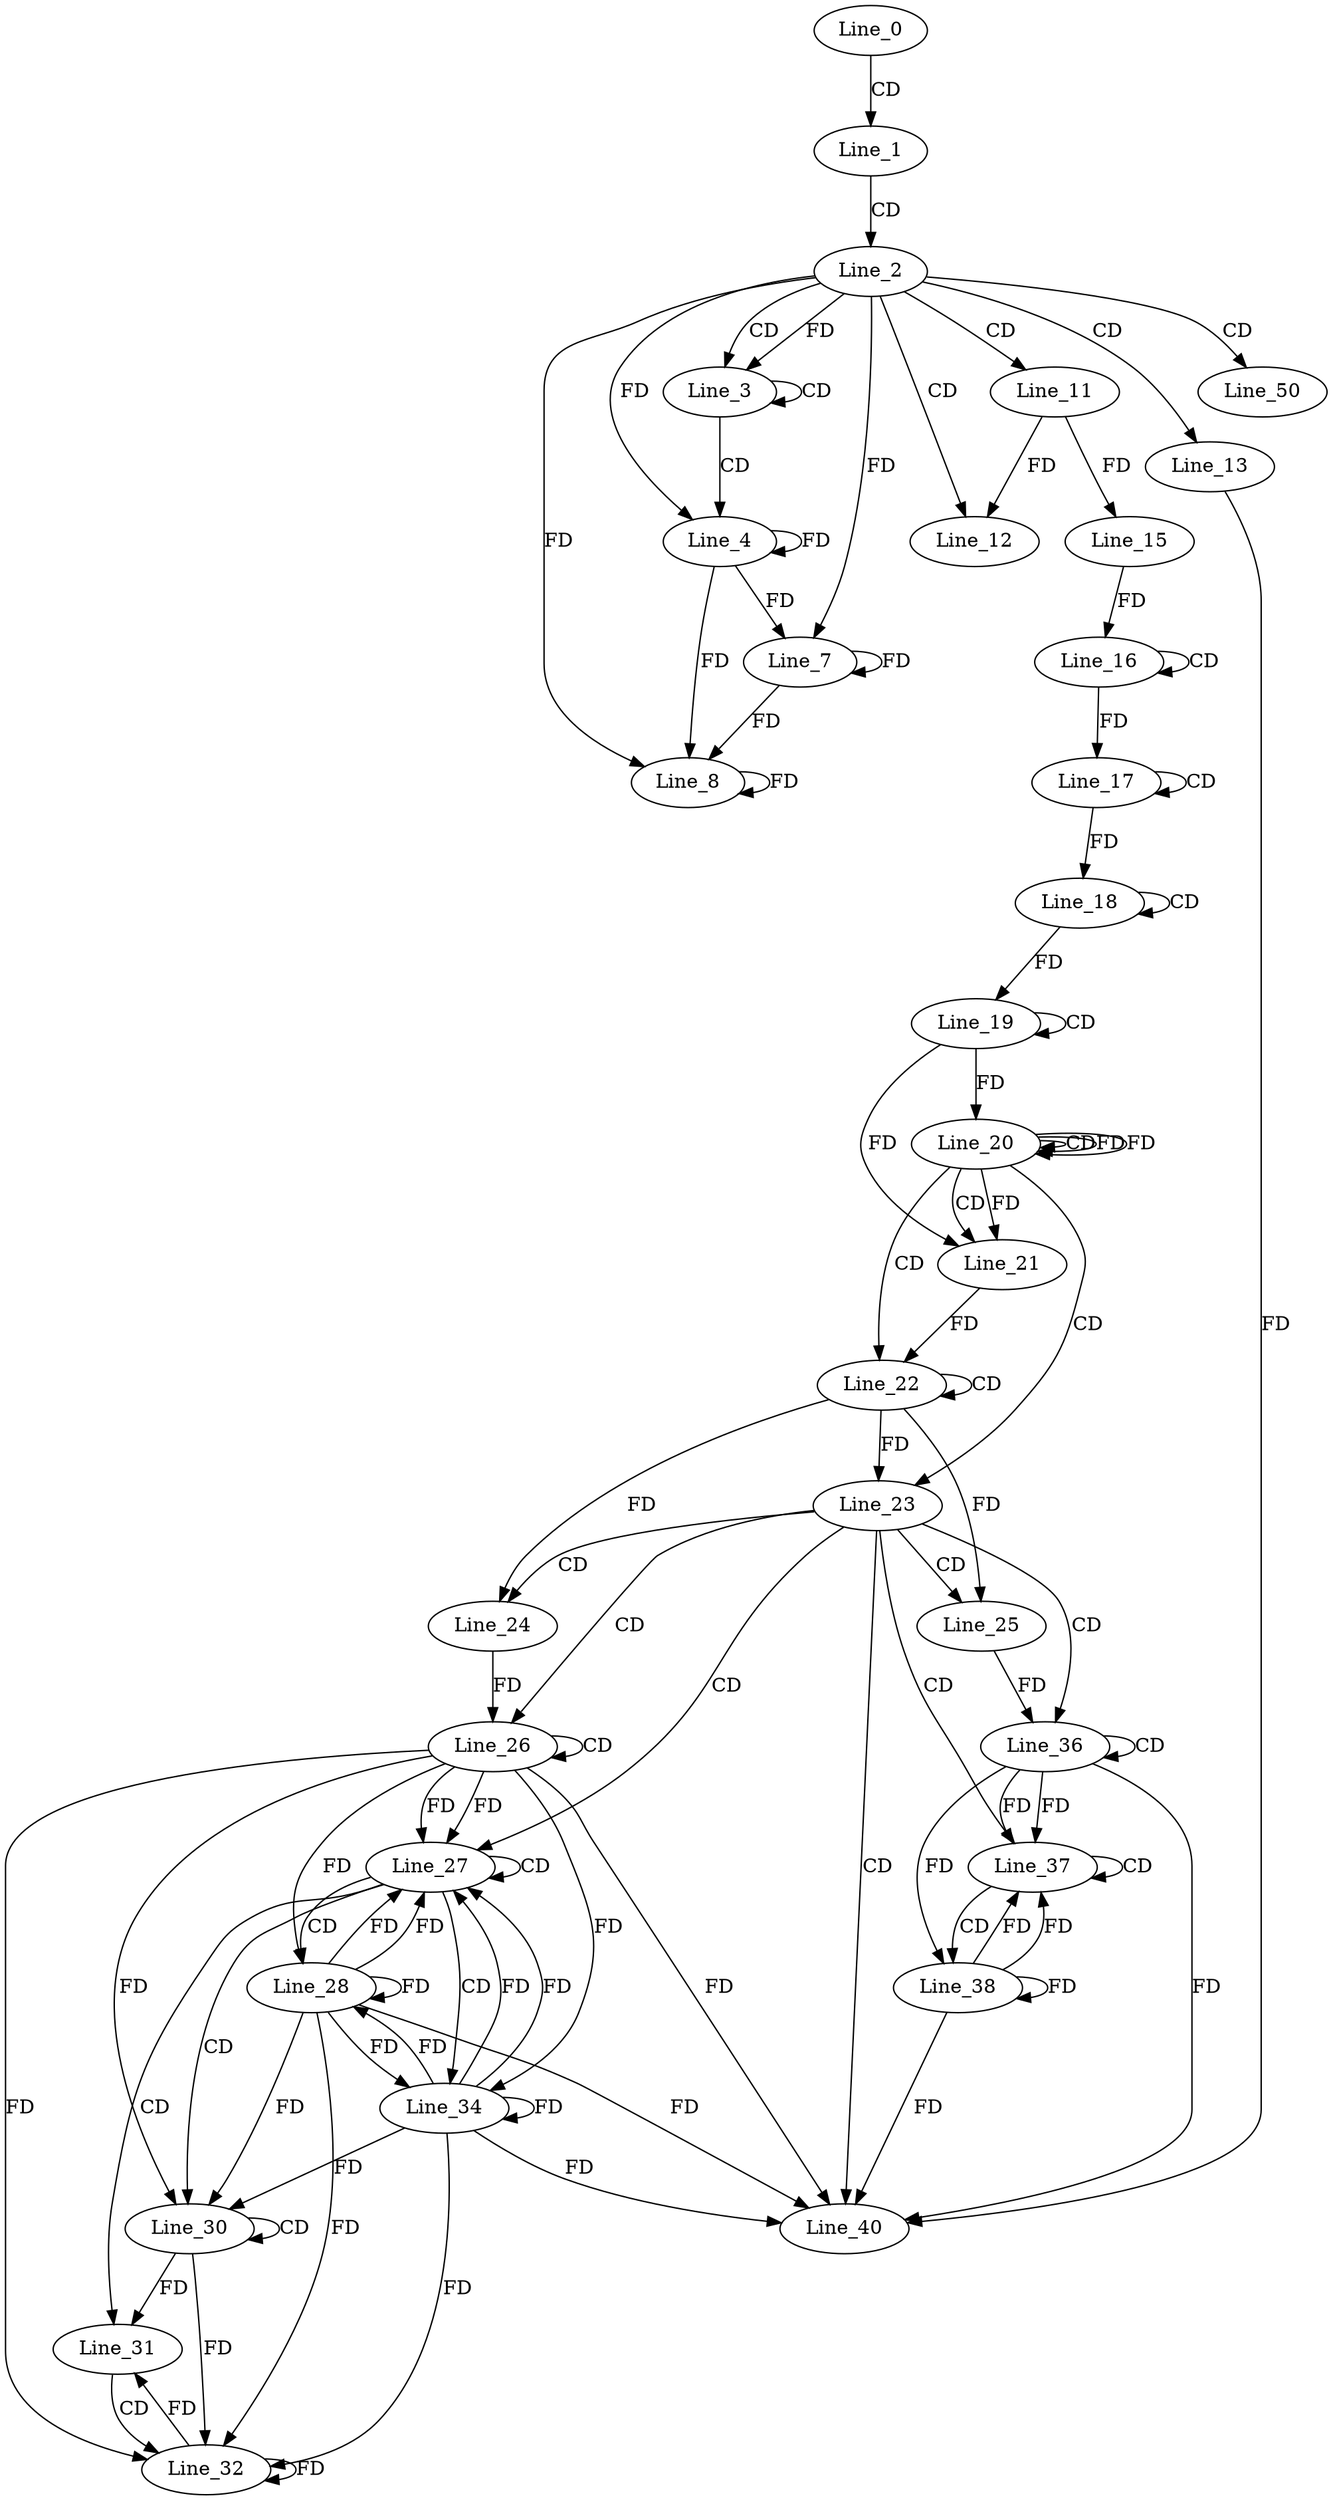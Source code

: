 digraph G {
  Line_0;
  Line_1;
  Line_2;
  Line_3;
  Line_3;
  Line_4;
  Line_4;
  Line_7;
  Line_7;
  Line_8;
  Line_8;
  Line_11;
  Line_12;
  Line_13;
  Line_15;
  Line_16;
  Line_16;
  Line_15;
  Line_17;
  Line_17;
  Line_18;
  Line_18;
  Line_19;
  Line_19;
  Line_20;
  Line_20;
  Line_20;
  Line_20;
  Line_21;
  Line_21;
  Line_22;
  Line_22;
  Line_23;
  Line_23;
  Line_24;
  Line_24;
  Line_25;
  Line_25;
  Line_26;
  Line_26;
  Line_26;
  Line_27;
  Line_27;
  Line_28;
  Line_28;
  Line_30;
  Line_30;
  Line_31;
  Line_32;
  Line_32;
  Line_34;
  Line_34;
  Line_36;
  Line_36;
  Line_36;
  Line_37;
  Line_37;
  Line_38;
  Line_38;
  Line_38;
  Line_40;
  Line_50;
  Line_0 -> Line_1 [ label="CD" ];
  Line_1 -> Line_2 [ label="CD" ];
  Line_2 -> Line_3 [ label="CD" ];
  Line_3 -> Line_3 [ label="CD" ];
  Line_2 -> Line_3 [ label="FD" ];
  Line_3 -> Line_4 [ label="CD" ];
  Line_2 -> Line_4 [ label="FD" ];
  Line_4 -> Line_4 [ label="FD" ];
  Line_2 -> Line_7 [ label="FD" ];
  Line_4 -> Line_7 [ label="FD" ];
  Line_7 -> Line_7 [ label="FD" ];
  Line_2 -> Line_8 [ label="FD" ];
  Line_4 -> Line_8 [ label="FD" ];
  Line_7 -> Line_8 [ label="FD" ];
  Line_8 -> Line_8 [ label="FD" ];
  Line_2 -> Line_11 [ label="CD" ];
  Line_2 -> Line_12 [ label="CD" ];
  Line_11 -> Line_12 [ label="FD" ];
  Line_2 -> Line_13 [ label="CD" ];
  Line_11 -> Line_15 [ label="FD" ];
  Line_16 -> Line_16 [ label="CD" ];
  Line_15 -> Line_16 [ label="FD" ];
  Line_17 -> Line_17 [ label="CD" ];
  Line_16 -> Line_17 [ label="FD" ];
  Line_18 -> Line_18 [ label="CD" ];
  Line_17 -> Line_18 [ label="FD" ];
  Line_19 -> Line_19 [ label="CD" ];
  Line_18 -> Line_19 [ label="FD" ];
  Line_20 -> Line_20 [ label="CD" ];
  Line_19 -> Line_20 [ label="FD" ];
  Line_20 -> Line_20 [ label="FD" ];
  Line_20 -> Line_21 [ label="CD" ];
  Line_19 -> Line_21 [ label="FD" ];
  Line_20 -> Line_21 [ label="FD" ];
  Line_20 -> Line_22 [ label="CD" ];
  Line_22 -> Line_22 [ label="CD" ];
  Line_21 -> Line_22 [ label="FD" ];
  Line_20 -> Line_23 [ label="CD" ];
  Line_22 -> Line_23 [ label="FD" ];
  Line_23 -> Line_24 [ label="CD" ];
  Line_22 -> Line_24 [ label="FD" ];
  Line_23 -> Line_25 [ label="CD" ];
  Line_22 -> Line_25 [ label="FD" ];
  Line_23 -> Line_26 [ label="CD" ];
  Line_26 -> Line_26 [ label="CD" ];
  Line_24 -> Line_26 [ label="FD" ];
  Line_23 -> Line_27 [ label="CD" ];
  Line_26 -> Line_27 [ label="FD" ];
  Line_27 -> Line_27 [ label="CD" ];
  Line_26 -> Line_27 [ label="FD" ];
  Line_27 -> Line_28 [ label="CD" ];
  Line_26 -> Line_28 [ label="FD" ];
  Line_28 -> Line_28 [ label="FD" ];
  Line_27 -> Line_30 [ label="CD" ];
  Line_30 -> Line_30 [ label="CD" ];
  Line_26 -> Line_30 [ label="FD" ];
  Line_28 -> Line_30 [ label="FD" ];
  Line_27 -> Line_31 [ label="CD" ];
  Line_30 -> Line_31 [ label="FD" ];
  Line_31 -> Line_32 [ label="CD" ];
  Line_30 -> Line_32 [ label="FD" ];
  Line_32 -> Line_32 [ label="FD" ];
  Line_26 -> Line_32 [ label="FD" ];
  Line_28 -> Line_32 [ label="FD" ];
  Line_27 -> Line_34 [ label="CD" ];
  Line_26 -> Line_34 [ label="FD" ];
  Line_28 -> Line_34 [ label="FD" ];
  Line_34 -> Line_34 [ label="FD" ];
  Line_23 -> Line_36 [ label="CD" ];
  Line_36 -> Line_36 [ label="CD" ];
  Line_25 -> Line_36 [ label="FD" ];
  Line_23 -> Line_37 [ label="CD" ];
  Line_36 -> Line_37 [ label="FD" ];
  Line_37 -> Line_37 [ label="CD" ];
  Line_36 -> Line_37 [ label="FD" ];
  Line_37 -> Line_38 [ label="CD" ];
  Line_36 -> Line_38 [ label="FD" ];
  Line_38 -> Line_38 [ label="FD" ];
  Line_23 -> Line_40 [ label="CD" ];
  Line_13 -> Line_40 [ label="FD" ];
  Line_26 -> Line_40 [ label="FD" ];
  Line_28 -> Line_40 [ label="FD" ];
  Line_34 -> Line_40 [ label="FD" ];
  Line_36 -> Line_40 [ label="FD" ];
  Line_38 -> Line_40 [ label="FD" ];
  Line_2 -> Line_50 [ label="CD" ];
  Line_20 -> Line_20 [ label="FD" ];
  Line_28 -> Line_27 [ label="FD" ];
  Line_34 -> Line_27 [ label="FD" ];
  Line_28 -> Line_27 [ label="FD" ];
  Line_34 -> Line_27 [ label="FD" ];
  Line_34 -> Line_28 [ label="FD" ];
  Line_34 -> Line_30 [ label="FD" ];
  Line_32 -> Line_31 [ label="FD" ];
  Line_34 -> Line_32 [ label="FD" ];
  Line_38 -> Line_37 [ label="FD" ];
  Line_38 -> Line_37 [ label="FD" ];
}
